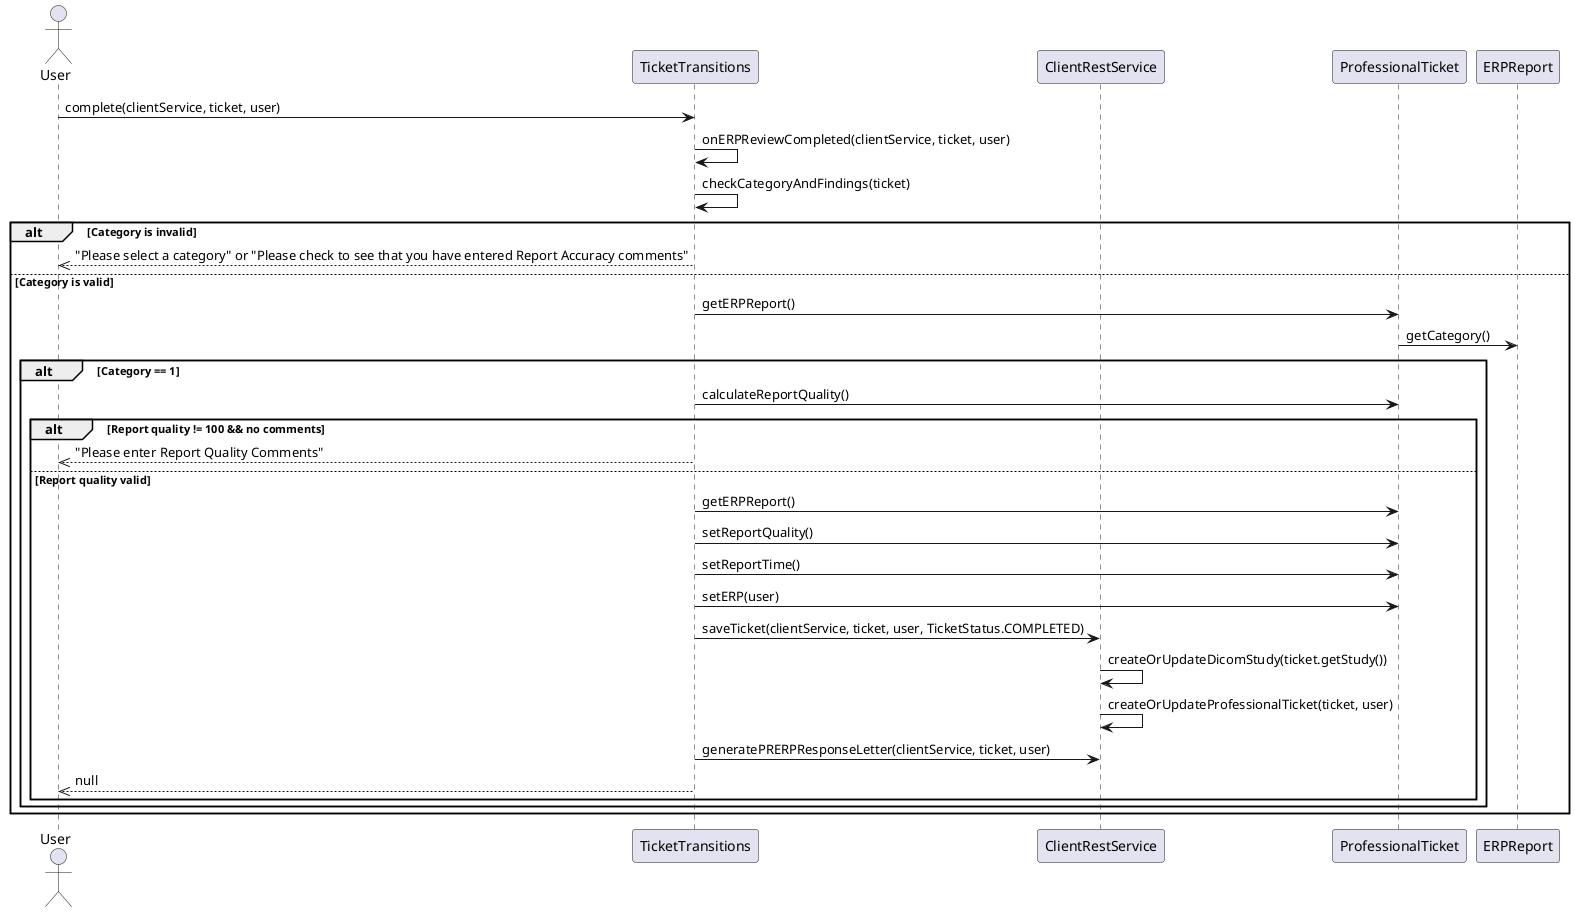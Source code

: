@startuml
actor User
participant TicketTransitions
participant ClientRestService
participant ProfessionalTicket
participant ERPReport

User -> TicketTransitions : complete(clientService, ticket, user)
TicketTransitions -> TicketTransitions : onERPReviewCompleted(clientService, ticket, user)
TicketTransitions -> TicketTransitions : checkCategoryAndFindings(ticket)
alt Category is invalid
    TicketTransitions -->> User : "Please select a category" or "Please check to see that you have entered Report Accuracy comments"
else Category is valid
    TicketTransitions -> ProfessionalTicket : getERPReport()
    ProfessionalTicket -> ERPReport : getCategory()
    alt Category == 1
     TicketTransitions -> ProfessionalTicket : calculateReportQuality()
            alt Report quality != 100 && no comments
                TicketTransitions -->> User : "Please enter Report Quality Comments"
            else Report quality valid
                TicketTransitions -> ProfessionalTicket : getERPReport()
                TicketTransitions -> ProfessionalTicket : setReportQuality()
                TicketTransitions -> ProfessionalTicket : setReportTime()
                TicketTransitions -> ProfessionalTicket : setERP(user)
                TicketTransitions -> ClientRestService : saveTicket(clientService, ticket, user, TicketStatus.COMPLETED)
                ClientRestService -> ClientRestService : createOrUpdateDicomStudy(ticket.getStudy())
                ClientRestService -> ClientRestService : createOrUpdateProfessionalTicket(ticket, user)
                TicketTransitions -> ClientRestService : generatePRERPResponseLetter(clientService, ticket, user)
                TicketTransitions -->> User : null
            end
    end
end
@enduml